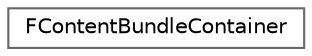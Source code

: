 digraph "Graphical Class Hierarchy"
{
 // INTERACTIVE_SVG=YES
 // LATEX_PDF_SIZE
  bgcolor="transparent";
  edge [fontname=Helvetica,fontsize=10,labelfontname=Helvetica,labelfontsize=10];
  node [fontname=Helvetica,fontsize=10,shape=box,height=0.2,width=0.4];
  rankdir="LR";
  Node0 [id="Node000000",label="FContentBundleContainer",height=0.2,width=0.4,color="grey40", fillcolor="white", style="filled",URL="$da/d45/classFContentBundleContainer.html",tooltip=" "];
}
